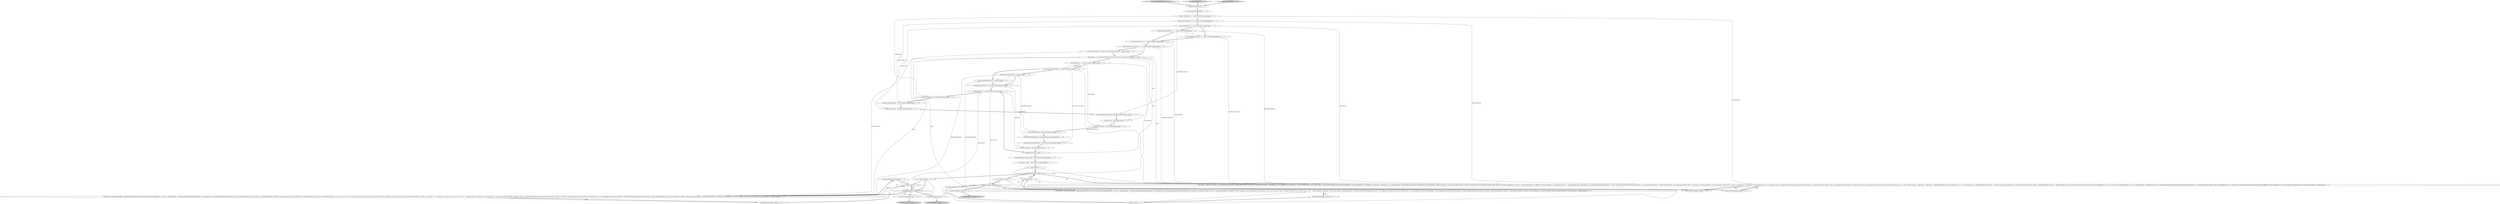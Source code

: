 digraph {
44 [style = filled, label = "threads.add(thread)@@@235@@@['0', '1', '0']", fillcolor = white, shape = ellipse image = "AAA0AAABBB2BBB"];
45 [style = filled, label = "thread.start()@@@176@@@['0', '0', '1']", fillcolor = white, shape = ellipse image = "AAA0AAABBB3BBB"];
53 [style = filled, label = "testStressGetRealtimeVersions['0', '0', '1']", fillcolor = lightgray, shape = diamond image = "AAA0AAABBB3BBB"];
21 [style = filled, label = "i++@@@22@@@['1', '1', '1']", fillcolor = white, shape = ellipse image = "AAA0AAABBB1BBB"];
17 [style = filled, label = "verbose(\"nReadThreads=\",nReadThreads)@@@24@@@['1', '1', '0']", fillcolor = white, shape = ellipse image = "AAA0AAABBB1BBB"];
0 [style = filled, label = "initModel(ndocs)@@@17@@@['1', '1', '1']", fillcolor = white, shape = ellipse image = "AAA0AAABBB1BBB"];
34 [style = filled, label = "int nWriteThreads = 5 + random().nextInt(25)@@@12@@@['1', '1', '1']", fillcolor = white, shape = ellipse image = "AAA0AAABBB1BBB"];
33 [style = filled, label = "i < nReadThreads@@@173@@@['1', '1', '0']", fillcolor = white, shape = diamond image = "AAA0AAABBB1BBB"];
37 [style = filled, label = "int i = 0@@@172@@@['1', '1', '0']", fillcolor = white, shape = ellipse image = "AAA0AAABBB1BBB"];
10 [style = filled, label = "final int percentRealtimeQuery = 60@@@15@@@['1', '1', '0']", fillcolor = white, shape = ellipse image = "AAA0AAABBB1BBB"];
11 [style = filled, label = "clearIndex()@@@3@@@['1', '1', '1']", fillcolor = white, shape = ellipse image = "AAA0AAABBB1BBB"];
41 [style = filled, label = "thread.join()@@@241@@@['0', '1', '0']", fillcolor = lightgray, shape = ellipse image = "AAA0AAABBB2BBB"];
49 [style = filled, label = "i < nReadThreads@@@122@@@['0', '0', '1']", fillcolor = white, shape = diamond image = "AAA0AAABBB3BBB"];
16 [style = filled, label = "i < nWriteThreads@@@21@@@['1', '1', '1']", fillcolor = white, shape = diamond image = "AAA0AAABBB1BBB"];
7 [style = filled, label = "int i = 0@@@20@@@['1', '1', '1']", fillcolor = white, shape = ellipse image = "AAA0AAABBB1BBB"];
5 [style = filled, label = "final AtomicInteger numCommitting = new AtomicInteger()@@@18@@@['1', '1', '1']", fillcolor = white, shape = ellipse image = "AAA0AAABBB1BBB"];
29 [style = filled, label = "threads.add(thread)@@@170@@@['1', '1', '0']", fillcolor = white, shape = ellipse image = "AAA0AAABBB1BBB"];
19 [style = filled, label = "final int ndocs = 5 + (random().nextBoolean()? random().nextInt(25): random().nextInt(200))@@@11@@@['1', '1', '1']", fillcolor = white, shape = ellipse image = "AAA0AAABBB1BBB"];
50 [style = filled, label = "final int deleteByQueryPercent = 1 + random().nextInt(5)@@@8@@@['0', '0', '1']", fillcolor = white, shape = ellipse image = "AAA0AAABBB3BBB"];
6 [style = filled, label = "final int optimisticCorrectPercent = 25 + random().nextInt(70)@@@10@@@['1', '1', '1']", fillcolor = white, shape = ellipse image = "AAA0AAABBB1BBB"];
22 [style = filled, label = "verbose(\"maxConcurrentCommits=\",maxConcurrentCommits)@@@26@@@['1', '1', '0']", fillcolor = white, shape = ellipse image = "AAA0AAABBB1BBB"];
1 [style = filled, label = "final int deleteByQueryPercent = 1 + random().nextInt(5)@@@8@@@['1', '1', '0']", fillcolor = white, shape = ellipse image = "AAA0AAABBB1BBB"];
28 [style = filled, label = "List<Thread> threads = new ArrayList<>()@@@19@@@['1', '1', '1']", fillcolor = white, shape = ellipse image = "AAA0AAABBB1BBB"];
40 [style = filled, label = "final AtomicLong operations = new AtomicLong(50000)@@@15@@@['1', '1', '1']", fillcolor = white, shape = ellipse image = "AAA0AAABBB1BBB"];
27 [style = filled, label = "final int softCommitPercent = 30 + random().nextInt(75)@@@6@@@['1', '1', '1']", fillcolor = white, shape = ellipse image = "AAA0AAABBB1BBB"];
3 [style = filled, label = "assertU(commit())@@@4@@@['1', '1', '1']", fillcolor = white, shape = ellipse image = "AAA0AAABBB1BBB"];
18 [style = filled, label = "threads.add(thread)@@@231@@@['1', '0', '0']", fillcolor = white, shape = ellipse image = "AAA0AAABBB1BBB"];
30 [style = filled, label = "thread.start()@@@234@@@['1', '0', '0']", fillcolor = white, shape = ellipse image = "AAA0AAABBB1BBB"];
35 [style = filled, label = "verbose(\"nWriteThreads=\",nWriteThreads)@@@23@@@['1', '1', '0']", fillcolor = white, shape = ellipse image = "AAA0AAABBB1BBB"];
38 [style = filled, label = "i++@@@174@@@['1', '1', '0']", fillcolor = white, shape = ellipse image = "AAA0AAABBB1BBB"];
54 [style = filled, label = "Thread thread = new Thread(\"READER\" + i){@Override public void run(){try {while (operations.decrementAndGet() >= 0) {int id = rand.nextInt(100) < 25? lastId: rand.nextInt(ndocs)boolean realTime = rand.nextInt(100) < percentRealtimeQueryDocInfo infoif (realTime) {info = model.get(id)}{synchronized (globalLock) {info = committedModel.get(id)}}if (VERBOSE) {verbose(\"querying id\",id)}SolrQueryRequest sreqif (realTime) {sreq = req(\"wt\",\"json\",\"qt\",\"/get\",\"ids\",Integer.toString(id))}{sreq = req(\"wt\",\"json\",\"q\",\"id:\" + Integer.toString(id),\"omitHeader\",\"true\")}String response = h.query(sreq)Map rsp = (Map)Utils.fromJSONString(response)List doclist = (List)(((Map)rsp.get(\"response\")).get(\"docs\"))if (doclist.size() == 0) {}{assertEquals(1,doclist.size())long foundVal = (Long)(((Map)doclist.get(0)).get(FIELD))long foundVer = (Long)(((Map)doclist.get(0)).get(\"_version_\"))if (foundVer < Math.abs(info.version) || (foundVer == info.version && foundVal != info.val)) {verbose(\"ERROR, id=\",id,\"found=\",response,\"model\",info)assertTrue(false)}}}}catch (Throwable e) }}@@@124@@@['0', '0', '1']", fillcolor = white, shape = ellipse image = "AAA0AAABBB3BBB"];
47 [style = filled, label = "threads.add(thread)@@@173@@@['0', '0', '1']", fillcolor = white, shape = ellipse image = "AAA0AAABBB3BBB"];
8 [style = filled, label = "final int deletePercent = 4 + random().nextInt(25)@@@7@@@['1', '1', '1']", fillcolor = white, shape = ellipse image = "AAA0AAABBB1BBB"];
52 [style = filled, label = "i++@@@123@@@['0', '0', '1']", fillcolor = white, shape = ellipse image = "AAA0AAABBB3BBB"];
24 [style = filled, label = "testStressGetRealtime['1', '0', '0']", fillcolor = lightgray, shape = diamond image = "AAA0AAABBB1BBB"];
55 [style = filled, label = "thread.join()@@@179@@@['0', '0', '1']", fillcolor = lightgray, shape = ellipse image = "AAA0AAABBB3BBB"];
25 [style = filled, label = "verbose(\"ndocs=\",ndocs)@@@22@@@['1', '1', '0']", fillcolor = white, shape = ellipse image = "AAA0AAABBB1BBB"];
14 [style = filled, label = "thread.join()@@@237@@@['1', '0', '0']", fillcolor = lightgray, shape = ellipse image = "AAA0AAABBB1BBB"];
23 [style = filled, label = "verbose(\"deletePercent=\",deletePercent)@@@20@@@['1', '1', '0']", fillcolor = white, shape = ellipse image = "AAA0AAABBB1BBB"];
31 [style = filled, label = "verbose(\"percentRealtimeQuery=\",percentRealtimeQuery)@@@25@@@['1', '1', '0']", fillcolor = white, shape = ellipse image = "AAA0AAABBB1BBB"];
15 [style = filled, label = "final int optimisticPercent = 1 + random().nextInt(50)@@@9@@@['1', '1', '1']", fillcolor = white, shape = ellipse image = "AAA0AAABBB1BBB"];
26 [style = filled, label = "verbose(\"commitPercent=\",commitPercent)@@@18@@@['1', '1', '0']", fillcolor = white, shape = ellipse image = "AAA0AAABBB1BBB"];
13 [style = filled, label = "Thread thread = new Thread(\"WRITER\" + i){@Override public void run(){try {while (operations.get() > 0) {int oper = rand.nextInt(100)if (oper < commitPercent) {if (numCommitting.incrementAndGet() <= maxConcurrentCommits) {Map<Integer,DocInfo> newCommittedModellong versionsynchronized (globalLock) {newCommittedModel = new HashMap<>(model)version = snapshotCount++}if (rand.nextInt(100) < softCommitPercent) {verbose(\"softCommit start\")assertU(TestHarness.commit(\"softCommit\",\"true\"))verbose(\"softCommit end\")}{verbose(\"hardCommit start\")assertU(commit())verbose(\"hardCommit end\")}synchronized (globalLock) {if (version >= committedModelClock) {if (VERBOSE) {verbose(\"installing new committedModel version=\" + committedModelClock)}committedModel = newCommittedModelcommittedModelClock = version}}}numCommitting.decrementAndGet()continue}int id = rand.nextInt(ndocs)Object sync = syncArr(id(boolean before = rand.nextBoolean()if (before) {lastId = id}DocInfo info = model.get(id)long val = info.vallong nextVal = Math.abs(val) + 1if (oper < commitPercent + deletePercent) {verbose(\"deleting id\",id,\"val=\",nextVal)Long version = deleteAndGetVersion(Integer.toString(id),null)assertTrue(version < 0)synchronized (model) {DocInfo currInfo = model.get(id)if (Math.abs(version) > Math.abs(currInfo.version)) {model.put(id,new DocInfo(version,-nextVal))}}verbose(\"deleting id\",id,\"val=\",nextVal,\"DONE\")}if (oper < commitPercent + deletePercent + deleteByQueryPercent) {verbose(\"deleteByQyery id\",id,\"val=\",nextVal)Long version = deleteByQueryAndGetVersion(\"id:\" + Integer.toString(id),null)assertTrue(version < 0)synchronized (model) {DocInfo currInfo = model.get(id)if (Math.abs(version) > Math.abs(currInfo.version)) {model.put(id,new DocInfo(version,-nextVal))}}verbose(\"deleteByQyery id\",id,\"val=\",nextVal,\"DONE\")}{verbose(\"adding id\",id,\"val=\",nextVal)Long version = addAndGetVersion(sdoc(\"id\",Integer.toString(id),FIELD,Long.toString(nextVal)),null)assertTrue(version > 0)synchronized (model) {DocInfo currInfo = model.get(id)if (version > currInfo.version) {model.put(id,new DocInfo(version,nextVal))}}if (VERBOSE) {verbose(\"adding id\",id,\"val=\",nextVal,\"DONE\")}}if (!before) {lastId = id}}}catch (Throwable e) }}@@@23@@@['1', '1', '1']", fillcolor = white, shape = ellipse image = "AAA0AAABBB1BBB"];
20 [style = filled, label = "verbose(\"softCommitPercent=\",softCommitPercent)@@@19@@@['1', '1', '0']", fillcolor = white, shape = ellipse image = "AAA0AAABBB1BBB"];
51 [style = filled, label = "threads.add(thread)@@@119@@@['0', '0', '1']", fillcolor = white, shape = ellipse image = "AAA0AAABBB3BBB"];
36 [style = filled, label = "final int commitPercent = 5 + random().nextInt(20)@@@5@@@['1', '1', '1']", fillcolor = white, shape = ellipse image = "AAA0AAABBB1BBB"];
39 [style = filled, label = "verbose(\"operations=\",operations)@@@27@@@['1', '1', '0']", fillcolor = white, shape = ellipse image = "AAA0AAABBB1BBB"];
32 [style = filled, label = "final int maxConcurrentCommits = nWriteThreads@@@13@@@['1', '1', '1']", fillcolor = white, shape = ellipse image = "AAA0AAABBB1BBB"];
12 [style = filled, label = "verbose(\"deleteByQueryPercent=\",deleteByQueryPercent)@@@21@@@['1', '1', '0']", fillcolor = white, shape = ellipse image = "AAA0AAABBB1BBB"];
9 [style = filled, label = "int nReadThreads = 5 + random().nextInt(25)@@@16@@@['1', '1', '1']", fillcolor = white, shape = ellipse image = "AAA0AAABBB1BBB"];
4 [style = filled, label = "Thread thread = new Thread(\"READER\" + i){@Override public void run(){try {while (operations.decrementAndGet() >= 0) {int id = rand.nextInt(100) < 25? lastId: rand.nextInt(ndocs)boolean realTime = rand.nextInt(100) < percentRealtimeQueryDocInfo infoif (realTime) {info = model.get(id)}{synchronized (this) {info = committedModel.get(id)}}if (VERBOSE) {verbose(\"querying id\",id)}boolean filteredOut = falseSolrQueryRequest sreqif (realTime) {ModifiableSolrParams p = params(\"wt\",\"json\",\"qt\",\"/get\",\"ids\",Integer.toString(id))if (rand.nextInt(100) < filteredGetPercent) {int idToFilter = rand.nextBoolean()? id: rand.nextInt(ndocs)filteredOut = idToFilter != idp.add(\"fq\",\"id:\" + idToFilter)}sreq = req(p)}{sreq = req(\"wt\",\"json\",\"q\",\"id:\" + Integer.toString(id),\"omitHeader\",\"true\")}String response = h.query(sreq)@SuppressWarnings({\"rawtypes\"}) Map rsp = (Map)Utils.fromJSONString(response)@SuppressWarnings({\"rawtypes\"}) List doclist = (List)(((Map)rsp.get(\"response\")).get(\"docs\"))if (doclist.size() == 0) {}{assertEquals(1,doclist.size())long foundVal = (Long)(((Map)doclist.get(0)).get(FIELD))long foundVer = (Long)(((Map)doclist.get(0)).get(\"_version_\"))if (filteredOut || foundVal < Math.abs(info.val) || (foundVer == info.version && foundVal != info.val)) {verbose(\"ERROR, id=\",id,\"found=\",response,\"model\",info)assertTrue(false)}}}}catch (Throwable e) }}@@@175@@@['1', '1', '0']", fillcolor = white, shape = ellipse image = "AAA0AAABBB1BBB"];
43 [style = filled, label = "thread.start()@@@238@@@['0', '1', '0']", fillcolor = white, shape = ellipse image = "AAA0AAABBB2BBB"];
46 [style = filled, label = "final int percentRealtimeQuery = 75@@@14@@@['0', '0', '1']", fillcolor = white, shape = ellipse image = "AAA0AAABBB3BBB"];
2 [style = filled, label = "final int filteredGetPercent = random().nextInt(random().nextInt(20) + 1)@@@11@@@['1', '1', '0']", fillcolor = white, shape = ellipse image = "AAA0AAABBB1BBB"];
48 [style = filled, label = "int i = 0@@@121@@@['0', '0', '1']", fillcolor = white, shape = ellipse image = "AAA0AAABBB3BBB"];
42 [style = filled, label = "testStressGetRealtime['0', '1', '0']", fillcolor = lightgray, shape = diamond image = "AAA0AAABBB2BBB"];
48->54 [style = solid, label="i"];
9->17 [style = solid, label="nReadThreads"];
16->37 [style = bold, label=""];
4->44 [style = solid, label="thread"];
16->13 [style = dotted, label="true"];
50->13 [style = solid, label="deleteByQueryPercent"];
37->4 [style = solid, label="i"];
9->33 [style = solid, label="nReadThreads"];
1->13 [style = solid, label="deleteByQueryPercent"];
53->11 [style = bold, label=""];
5->28 [style = bold, label=""];
25->35 [style = bold, label=""];
4->44 [style = bold, label=""];
7->16 [style = solid, label="i"];
37->33 [style = solid, label="i"];
34->32 [style = solid, label="nWriteThreads"];
7->13 [style = solid, label="i"];
9->26 [style = bold, label=""];
13->51 [style = bold, label=""];
8->1 [style = bold, label=""];
3->36 [style = bold, label=""];
15->13 [style = solid, label="optimisticPercent"];
24->11 [style = bold, label=""];
7->16 [style = bold, label=""];
21->16 [style = bold, label=""];
30->14 [style = bold, label=""];
34->32 [style = bold, label=""];
23->12 [style = bold, label=""];
52->49 [style = solid, label="i"];
37->33 [style = bold, label=""];
18->38 [style = bold, label=""];
19->34 [style = bold, label=""];
48->49 [style = bold, label=""];
33->4 [style = dotted, label="true"];
49->54 [style = dotted, label="true"];
37->38 [style = solid, label="i"];
33->44 [style = dotted, label="true"];
51->21 [style = bold, label=""];
2->4 [style = solid, label="filteredGetPercent"];
4->18 [style = bold, label=""];
7->21 [style = solid, label="i"];
21->13 [style = solid, label="i"];
32->10 [style = bold, label=""];
44->38 [style = bold, label=""];
6->2 [style = bold, label=""];
34->35 [style = solid, label="nWriteThreads"];
49->47 [style = dotted, label="true"];
34->16 [style = solid, label="nWriteThreads"];
20->23 [style = bold, label=""];
27->20 [style = solid, label="softCommitPercent"];
13->29 [style = solid, label="thread"];
35->17 [style = bold, label=""];
54->47 [style = solid, label="thread"];
33->30 [style = bold, label=""];
33->18 [style = dotted, label="true"];
16->21 [style = dotted, label="true"];
36->26 [style = solid, label="commitPercent"];
33->38 [style = dotted, label="true"];
46->40 [style = bold, label=""];
9->49 [style = solid, label="nReadThreads"];
38->33 [style = bold, label=""];
27->8 [style = bold, label=""];
49->54 [style = bold, label=""];
26->20 [style = bold, label=""];
8->23 [style = solid, label="deletePercent"];
49->45 [style = bold, label=""];
16->13 [style = bold, label=""];
27->13 [style = solid, label="softCommitPercent"];
32->46 [style = bold, label=""];
10->4 [style = solid, label="percentRealtimeQuery"];
45->55 [style = bold, label=""];
32->13 [style = solid, label="maxConcurrentCommits"];
40->39 [style = solid, label="operations"];
46->54 [style = solid, label="percentRealtimeQuery"];
19->54 [style = solid, label="ndocs"];
33->4 [style = bold, label=""];
40->9 [style = bold, label=""];
16->51 [style = dotted, label="true"];
29->21 [style = bold, label=""];
19->0 [style = solid, label="ndocs"];
10->46 [style = dashed, label="0"];
10->31 [style = solid, label="percentRealtimeQuery"];
48->49 [style = solid, label="i"];
49->52 [style = dotted, label="true"];
19->4 [style = solid, label="ndocs"];
11->3 [style = bold, label=""];
42->11 [style = bold, label=""];
13->51 [style = solid, label="thread"];
33->43 [style = bold, label=""];
16->48 [style = bold, label=""];
10->40 [style = bold, label=""];
22->39 [style = bold, label=""];
43->41 [style = bold, label=""];
8->50 [style = bold, label=""];
8->13 [style = solid, label="deletePercent"];
50->15 [style = bold, label=""];
19->13 [style = solid, label="ndocs"];
47->52 [style = bold, label=""];
16->29 [style = dotted, label="true"];
1->50 [style = dashed, label="0"];
0->5 [style = bold, label=""];
19->25 [style = solid, label="ndocs"];
2->19 [style = bold, label=""];
36->13 [style = solid, label="commitPercent"];
31->22 [style = bold, label=""];
9->0 [style = bold, label=""];
52->49 [style = bold, label=""];
32->22 [style = solid, label="maxConcurrentCommits"];
38->4 [style = solid, label="i"];
52->54 [style = solid, label="i"];
1->15 [style = bold, label=""];
17->31 [style = bold, label=""];
28->7 [style = bold, label=""];
4->18 [style = solid, label="thread"];
15->6 [style = bold, label=""];
6->19 [style = bold, label=""];
48->52 [style = solid, label="i"];
13->29 [style = bold, label=""];
54->47 [style = bold, label=""];
6->13 [style = solid, label="optimisticCorrectPercent"];
39->0 [style = bold, label=""];
36->27 [style = bold, label=""];
12->25 [style = bold, label=""];
38->33 [style = solid, label="i"];
1->12 [style = solid, label="deleteByQueryPercent"];
21->16 [style = solid, label="i"];
}

